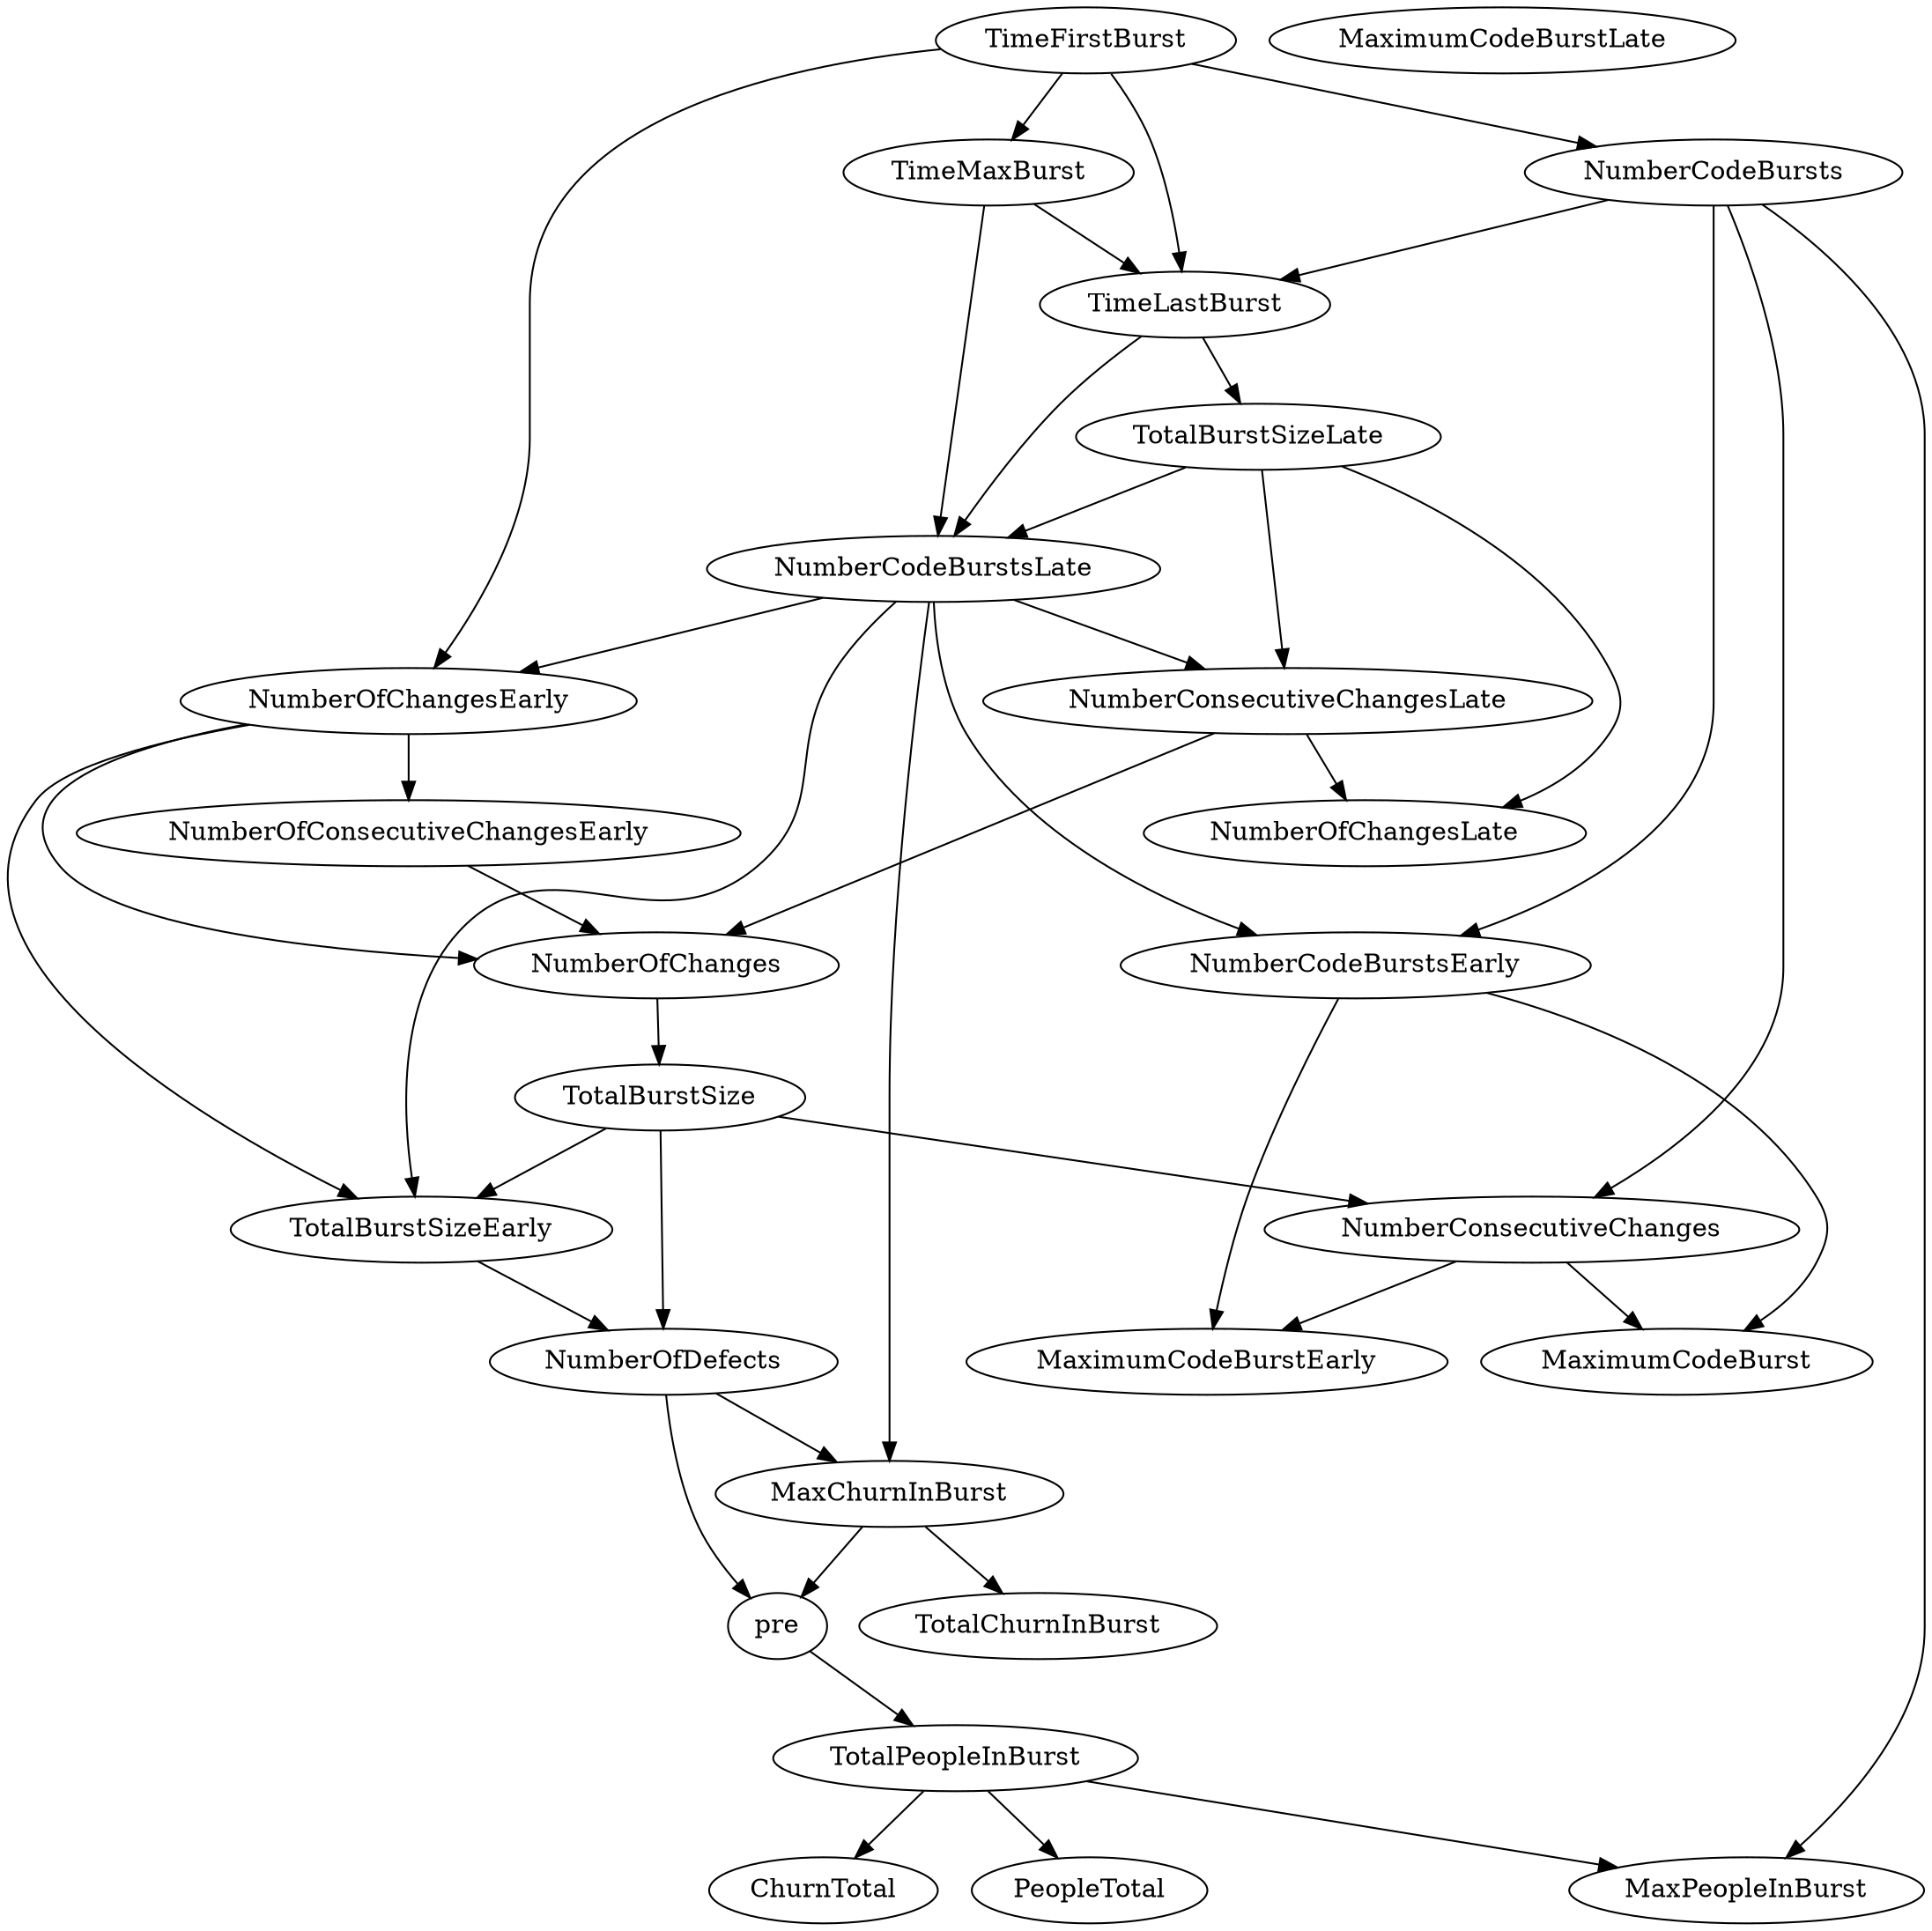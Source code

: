 digraph {
   TotalPeopleInBurst;
   MaximumCodeBurstLate;
   NumberOfChanges;
   MaxPeopleInBurst;
   TotalBurstSizeLate;
   NumberCodeBurstsLate;
   NumberOfChangesLate;
   NumberOfChangesEarly;
   MaxChurnInBurst;
   MaximumCodeBurstEarly;
   NumberCodeBurstsEarly;
   TimeFirstBurst;
   TotalChurnInBurst;
   ChurnTotal;
   MaximumCodeBurst;
   NumberOfConsecutiveChangesEarly;
   NumberConsecutiveChangesLate;
   TotalBurstSizeEarly;
   TotalBurstSize;
   TimeMaxBurst;
   NumberConsecutiveChanges;
   TimeLastBurst;
   NumberCodeBursts;
   PeopleTotal;
   pre;
   NumberOfDefects;
   TotalPeopleInBurst -> MaxPeopleInBurst;
   TotalPeopleInBurst -> ChurnTotal;
   TotalPeopleInBurst -> PeopleTotal;
   NumberOfChanges -> TotalBurstSize;
   TotalBurstSizeLate -> NumberCodeBurstsLate;
   TotalBurstSizeLate -> NumberOfChangesLate;
   TotalBurstSizeLate -> NumberConsecutiveChangesLate;
   NumberCodeBurstsLate -> NumberOfChangesEarly;
   NumberCodeBurstsLate -> MaxChurnInBurst;
   NumberCodeBurstsLate -> NumberCodeBurstsEarly;
   NumberCodeBurstsLate -> NumberConsecutiveChangesLate;
   NumberCodeBurstsLate -> TotalBurstSizeEarly;
   NumberOfChangesEarly -> NumberOfChanges;
   NumberOfChangesEarly -> NumberOfConsecutiveChangesEarly;
   NumberOfChangesEarly -> TotalBurstSizeEarly;
   MaxChurnInBurst -> TotalChurnInBurst;
   MaxChurnInBurst -> pre;
   NumberCodeBurstsEarly -> MaximumCodeBurstEarly;
   NumberCodeBurstsEarly -> MaximumCodeBurst;
   TimeFirstBurst -> NumberOfChangesEarly;
   TimeFirstBurst -> TimeMaxBurst;
   TimeFirstBurst -> TimeLastBurst;
   TimeFirstBurst -> NumberCodeBursts;
   NumberOfConsecutiveChangesEarly -> NumberOfChanges;
   NumberConsecutiveChangesLate -> NumberOfChanges;
   NumberConsecutiveChangesLate -> NumberOfChangesLate;
   TotalBurstSizeEarly -> NumberOfDefects;
   TotalBurstSize -> TotalBurstSizeEarly;
   TotalBurstSize -> NumberConsecutiveChanges;
   TotalBurstSize -> NumberOfDefects;
   TimeMaxBurst -> NumberCodeBurstsLate;
   TimeMaxBurst -> TimeLastBurst;
   NumberConsecutiveChanges -> MaximumCodeBurstEarly;
   NumberConsecutiveChanges -> MaximumCodeBurst;
   TimeLastBurst -> TotalBurstSizeLate;
   TimeLastBurst -> NumberCodeBurstsLate;
   NumberCodeBursts -> MaxPeopleInBurst;
   NumberCodeBursts -> NumberCodeBurstsEarly;
   NumberCodeBursts -> NumberConsecutiveChanges;
   NumberCodeBursts -> TimeLastBurst;
   pre -> TotalPeopleInBurst;
   NumberOfDefects -> MaxChurnInBurst;
   NumberOfDefects -> pre;
}
